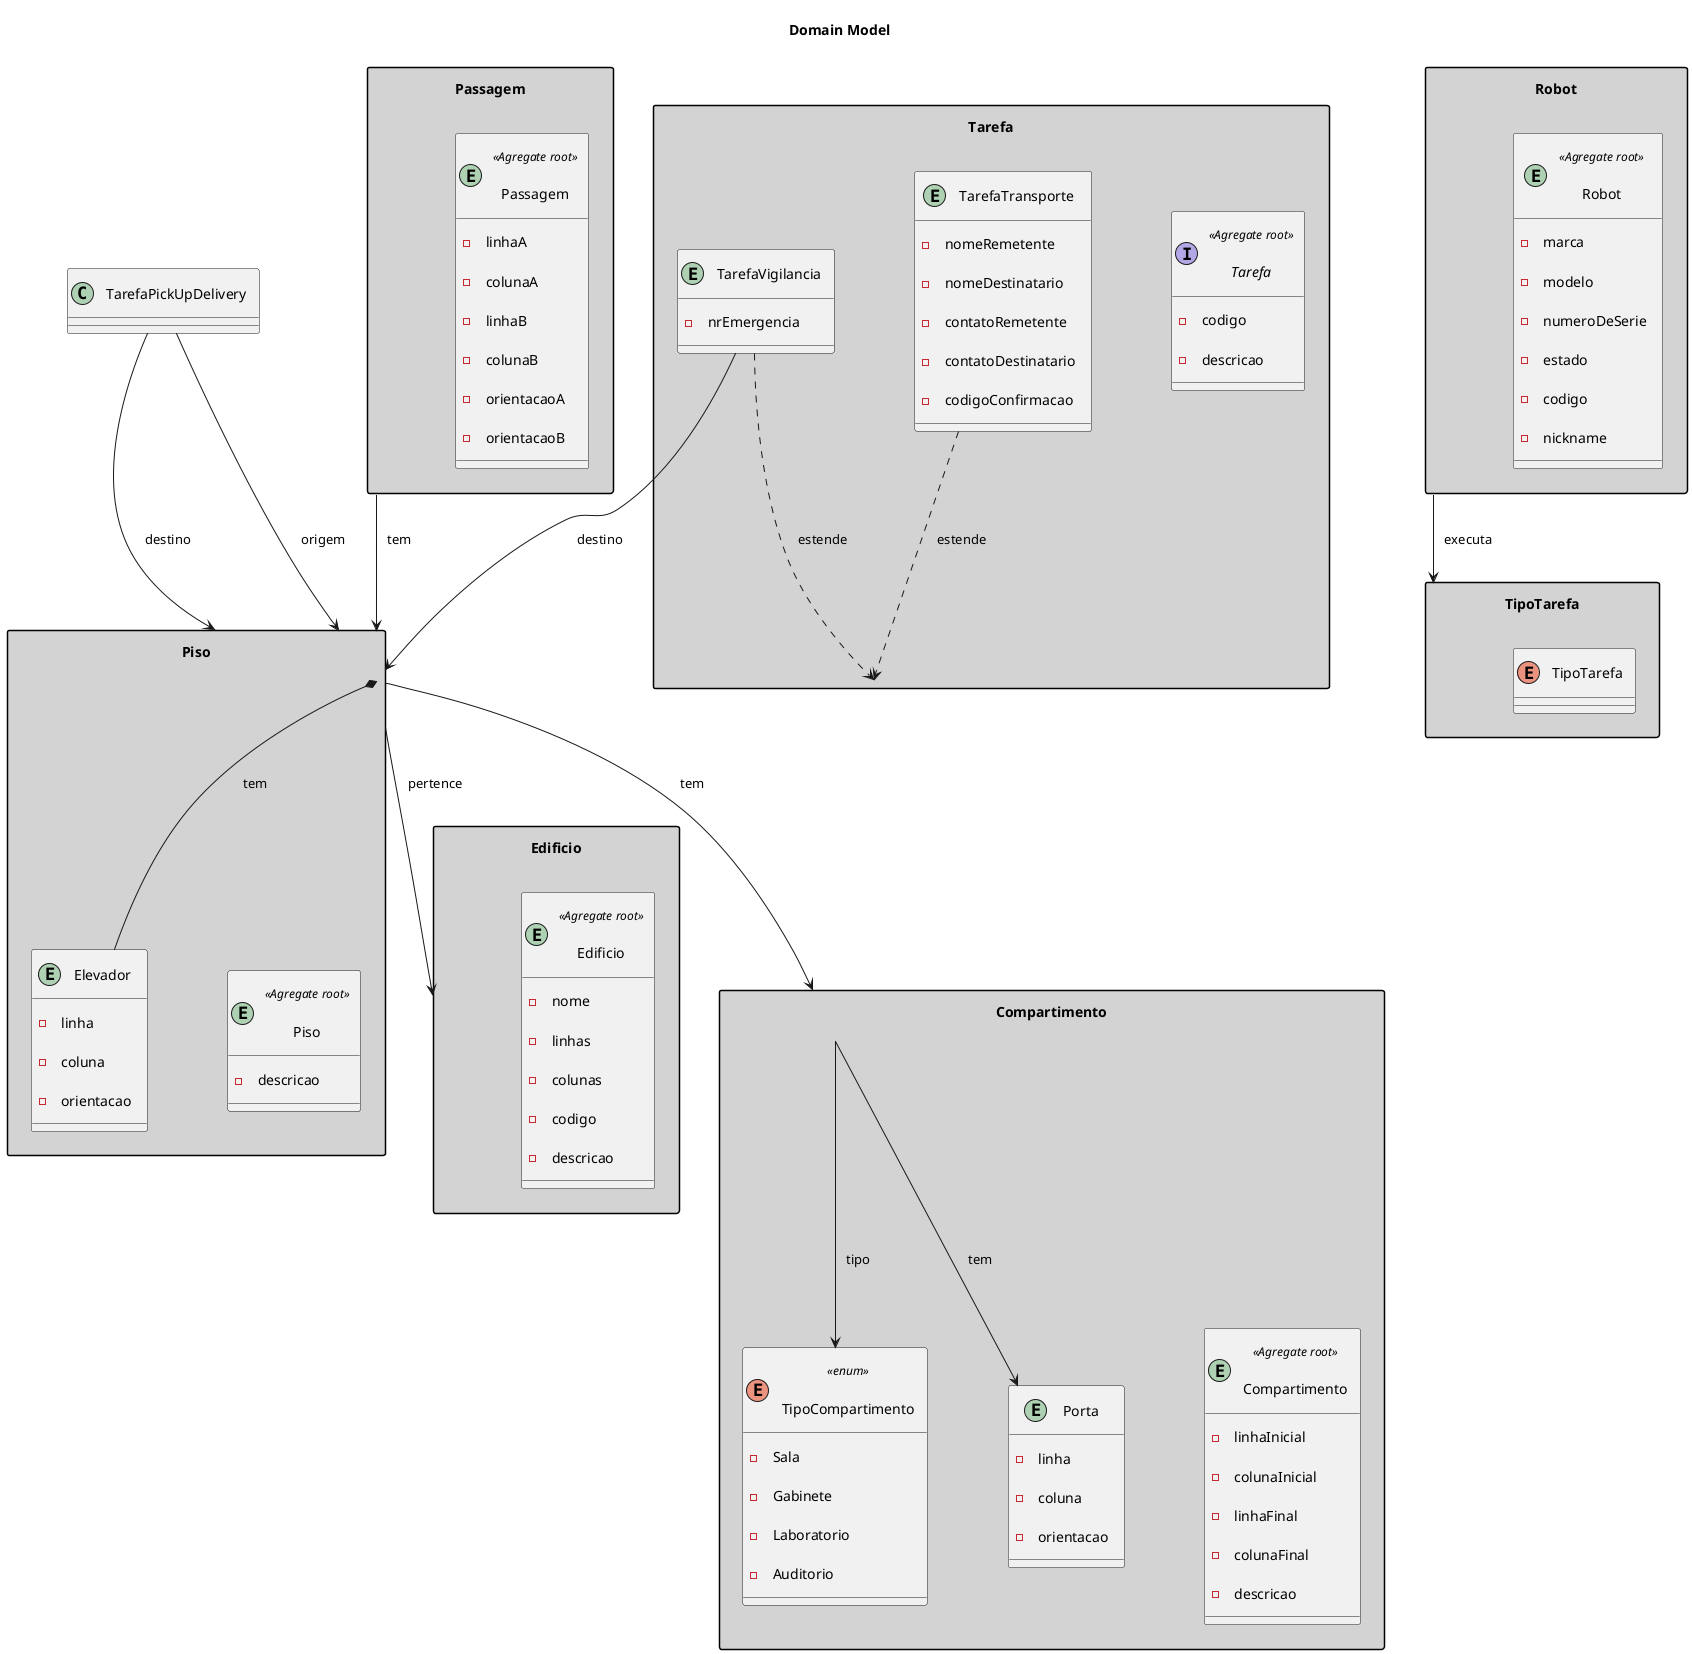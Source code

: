 @startuml Domain Model

title "Domain Model"
' left to right direction
' top to bottom direction
skinparam Padding 10
skinparam Nodesep 80
skinparam ranksep 100
skinparam groupInheritance 1
' skinparam linetype ortho
skinparam separation 1000
skinparam NoteBackgroundColor #A9A9A9
skinparam PackageStyle rectangle
skinparam package {
    BackgroundColor #D3D3D3
    FontStyle bold
}

' hide circle
' hide methods

package Robot {
    entity Robot <<Agregate root>>{
        -marca
        -modelo
        -numeroDeSerie
        -estado
        -codigo
        -nickname
    }
}


package TipoTarefa{
    enum TipoTarefa{

    }
}

package Tarefa {
    interface Tarefa <<Agregate root>>{
        - codigo
        - descricao

    }

    entity TarefaVigilancia {
        - nrEmergencia
    }
    entity TarefaTransporte {
        - nomeRemetente
        - nomeDestinatario
        - contatoRemetente
        - contatoDestinatario
        - codigoConfirmacao
    }
}

package Edificio{
    entity Edificio <<Agregate root>>{
        - nome
        - linhas
        - colunas
        - codigo
        - descricao
    }
}

package Piso{
    entity Piso <<Agregate root>> {
        - descricao
    }
    entity Elevador {
        - linha
        - coluna
        - orientacao
    }

}

package Compartimento{
    Entity Compartimento <<Agregate root>> {
        - linhaInicial
        - colunaInicial
        - linhaFinal
        - colunaFinal
        - descricao
    }

    enum TipoCompartimento <<enum>>{
            - Sala
            - Gabinete
            - Laboratorio
            - Auditorio
    }

    entity Porta{
        - linha
        - coluna
        - orientacao
    }

}
package Passagem{
    entity Passagem <<Agregate root>>{
        - linhaA
        - colunaA
        - linhaB
        - colunaB
        - orientacaoA
        - orientacaoB
    }
}

TarefaVigilancia ..> Tarefa:  estende
TarefaTransporte ..> Tarefa: estende

Compartimento --> Porta: tem
Compartimento --> TipoCompartimento: tipo

Robot --> TipoTarefa: executa

Piso --> Edificio: pertence
Piso *-- Elevador : tem
Piso --> Compartimento: tem

TarefaPickUpDelivery --> Piso: destino
TarefaPickUpDelivery --> Piso: origem

TarefaVigilancia --> Piso: destino

Passagem --> Piso: tem

@enduml
